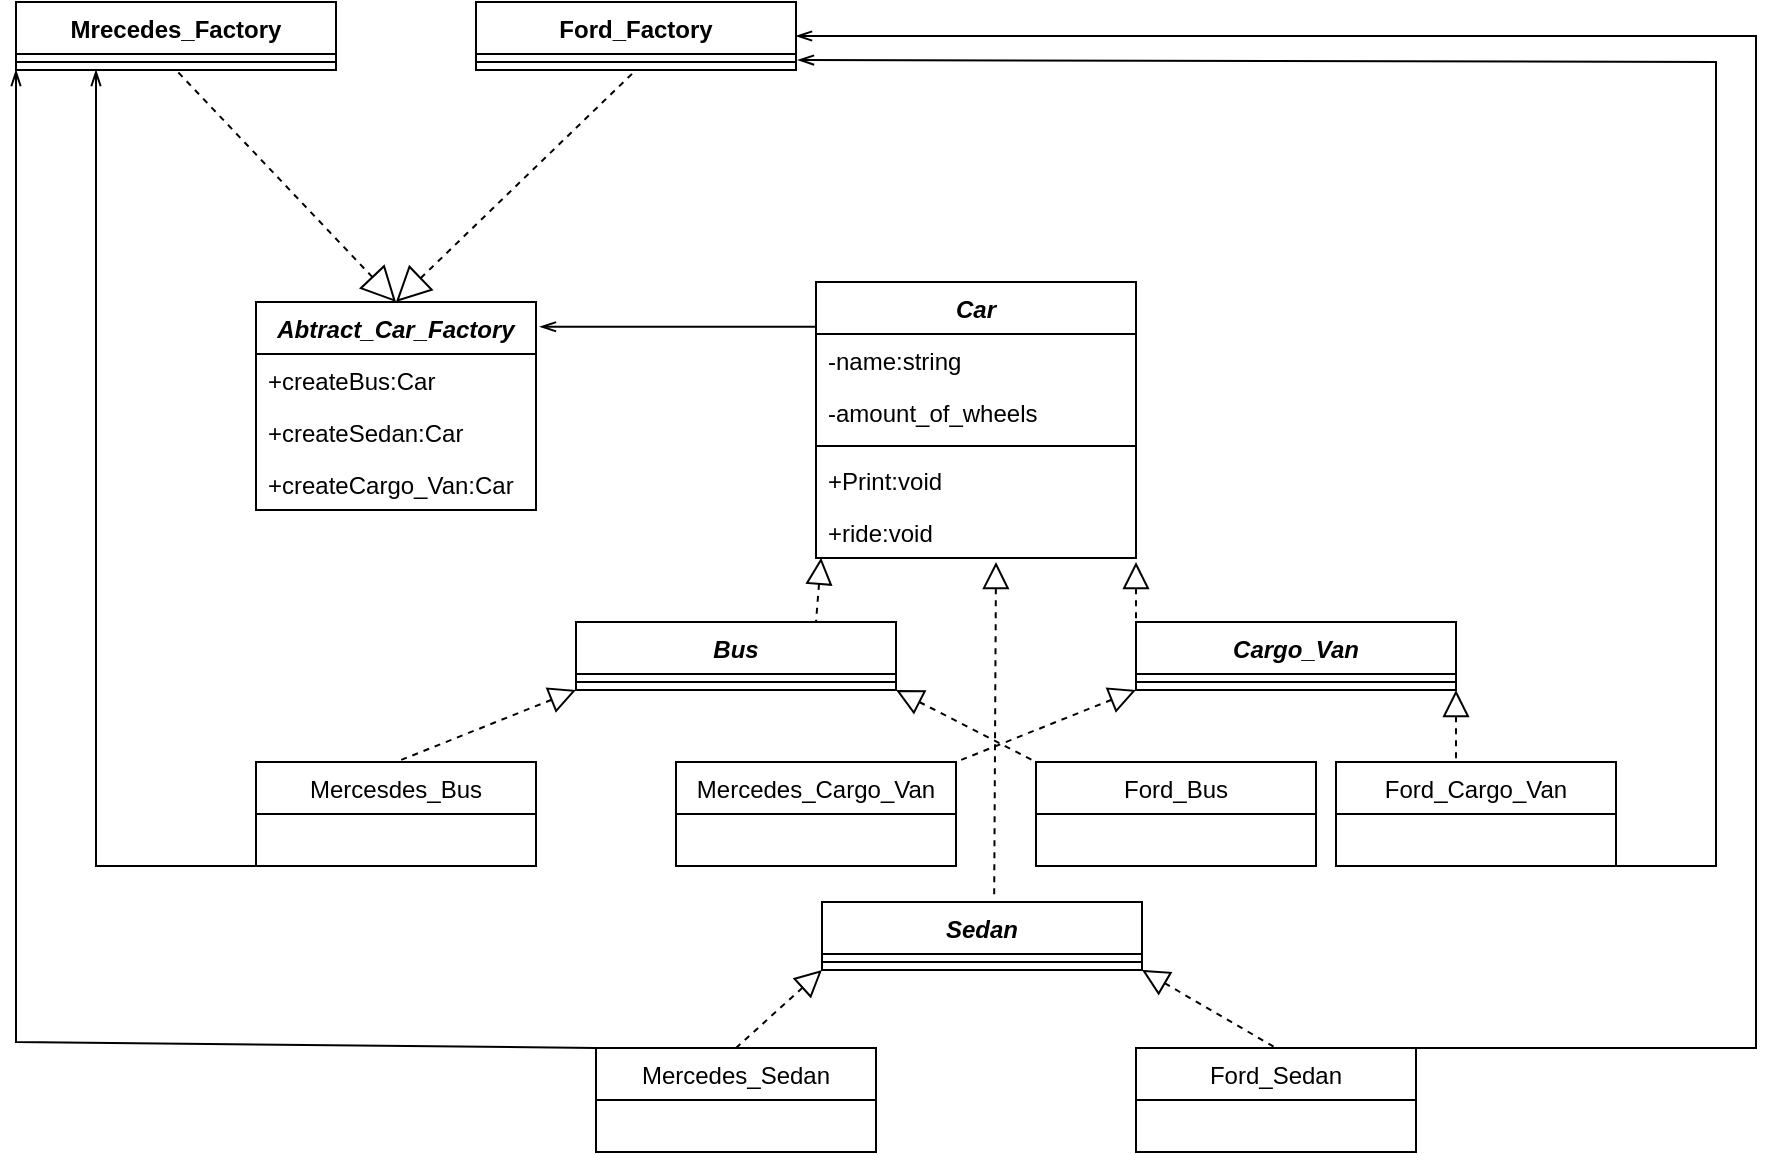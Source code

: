 <mxfile version="20.5.1" type="device"><diagram id="grRYNG2delJkBsL6uKe2" name="Страница 1"><mxGraphModel dx="2889" dy="1089" grid="1" gridSize="10" guides="1" tooltips="1" connect="1" arrows="1" fold="1" page="1" pageScale="1" pageWidth="827" pageHeight="1169" math="0" shadow="0"><root><mxCell id="0"/><mxCell id="1" parent="0"/><mxCell id="I_kFWkCnX0czVxBW808F-1" value="Car" style="swimlane;fontStyle=3;align=center;verticalAlign=top;childLayout=stackLayout;horizontal=1;startSize=26;horizontalStack=0;resizeParent=1;resizeParentMax=0;resizeLast=0;collapsible=1;marginBottom=0;" parent="1" vertex="1"><mxGeometry x="330" y="150" width="160" height="138" as="geometry"/></mxCell><mxCell id="I_kFWkCnX0czVxBW808F-2" value="-name:string" style="text;strokeColor=none;fillColor=none;align=left;verticalAlign=top;spacingLeft=4;spacingRight=4;overflow=hidden;rotatable=0;points=[[0,0.5],[1,0.5]];portConstraint=eastwest;" parent="I_kFWkCnX0czVxBW808F-1" vertex="1"><mxGeometry y="26" width="160" height="26" as="geometry"/></mxCell><mxCell id="I_kFWkCnX0czVxBW808F-5" value="-amount_of_wheels" style="text;strokeColor=none;fillColor=none;align=left;verticalAlign=top;spacingLeft=4;spacingRight=4;overflow=hidden;rotatable=0;points=[[0,0.5],[1,0.5]];portConstraint=eastwest;" parent="I_kFWkCnX0czVxBW808F-1" vertex="1"><mxGeometry y="52" width="160" height="26" as="geometry"/></mxCell><mxCell id="I_kFWkCnX0czVxBW808F-3" value="" style="line;strokeWidth=1;fillColor=none;align=left;verticalAlign=middle;spacingTop=-1;spacingLeft=3;spacingRight=3;rotatable=0;labelPosition=right;points=[];portConstraint=eastwest;strokeColor=inherit;" parent="I_kFWkCnX0czVxBW808F-1" vertex="1"><mxGeometry y="78" width="160" height="8" as="geometry"/></mxCell><mxCell id="I_kFWkCnX0czVxBW808F-4" value="+Print:void" style="text;strokeColor=none;fillColor=none;align=left;verticalAlign=top;spacingLeft=4;spacingRight=4;overflow=hidden;rotatable=0;points=[[0,0.5],[1,0.5]];portConstraint=eastwest;" parent="I_kFWkCnX0czVxBW808F-1" vertex="1"><mxGeometry y="86" width="160" height="26" as="geometry"/></mxCell><mxCell id="I_kFWkCnX0czVxBW808F-6" value="+ride:void" style="text;strokeColor=none;fillColor=none;align=left;verticalAlign=top;spacingLeft=4;spacingRight=4;overflow=hidden;rotatable=0;points=[[0,0.5],[1,0.5]];portConstraint=eastwest;" parent="I_kFWkCnX0czVxBW808F-1" vertex="1"><mxGeometry y="112" width="160" height="26" as="geometry"/></mxCell><mxCell id="I_kFWkCnX0czVxBW808F-8" value="Bus" style="swimlane;fontStyle=3;align=center;verticalAlign=top;childLayout=stackLayout;horizontal=1;startSize=26;horizontalStack=0;resizeParent=1;resizeParentMax=0;resizeLast=0;collapsible=1;marginBottom=0;" parent="1" vertex="1"><mxGeometry x="210" y="320" width="160" height="34" as="geometry"/></mxCell><mxCell id="I_kFWkCnX0czVxBW808F-10" value="" style="line;strokeWidth=1;fillColor=none;align=left;verticalAlign=middle;spacingTop=-1;spacingLeft=3;spacingRight=3;rotatable=0;labelPosition=right;points=[];portConstraint=eastwest;strokeColor=inherit;" parent="I_kFWkCnX0czVxBW808F-8" vertex="1"><mxGeometry y="26" width="160" height="8" as="geometry"/></mxCell><mxCell id="I_kFWkCnX0czVxBW808F-12" value="Sedan" style="swimlane;fontStyle=3;align=center;verticalAlign=top;childLayout=stackLayout;horizontal=1;startSize=26;horizontalStack=0;resizeParent=1;resizeParentMax=0;resizeLast=0;collapsible=1;marginBottom=0;" parent="1" vertex="1"><mxGeometry x="333" y="460" width="160" height="34" as="geometry"/></mxCell><mxCell id="I_kFWkCnX0czVxBW808F-14" value="" style="line;strokeWidth=1;fillColor=none;align=left;verticalAlign=middle;spacingTop=-1;spacingLeft=3;spacingRight=3;rotatable=0;labelPosition=right;points=[];portConstraint=eastwest;strokeColor=inherit;" parent="I_kFWkCnX0czVxBW808F-12" vertex="1"><mxGeometry y="26" width="160" height="8" as="geometry"/></mxCell><mxCell id="I_kFWkCnX0czVxBW808F-16" value="Cargo_Van" style="swimlane;fontStyle=3;align=center;verticalAlign=top;childLayout=stackLayout;horizontal=1;startSize=26;horizontalStack=0;resizeParent=1;resizeParentMax=0;resizeLast=0;collapsible=1;marginBottom=0;" parent="1" vertex="1"><mxGeometry x="490" y="320" width="160" height="34" as="geometry"/></mxCell><mxCell id="I_kFWkCnX0czVxBW808F-18" value="" style="line;strokeWidth=1;fillColor=none;align=left;verticalAlign=middle;spacingTop=-1;spacingLeft=3;spacingRight=3;rotatable=0;labelPosition=right;points=[];portConstraint=eastwest;strokeColor=inherit;" parent="I_kFWkCnX0czVxBW808F-16" vertex="1"><mxGeometry y="26" width="160" height="8" as="geometry"/></mxCell><mxCell id="I_kFWkCnX0czVxBW808F-24" value="Abtract_Car_Factory" style="swimlane;fontStyle=3;childLayout=stackLayout;horizontal=1;startSize=26;fillColor=none;horizontalStack=0;resizeParent=1;resizeParentMax=0;resizeLast=0;collapsible=1;marginBottom=0;" parent="1" vertex="1"><mxGeometry x="50" y="160" width="140" height="104" as="geometry"/></mxCell><mxCell id="I_kFWkCnX0czVxBW808F-25" value="+createBus:Car" style="text;strokeColor=none;fillColor=none;align=left;verticalAlign=top;spacingLeft=4;spacingRight=4;overflow=hidden;rotatable=0;points=[[0,0.5],[1,0.5]];portConstraint=eastwest;" parent="I_kFWkCnX0czVxBW808F-24" vertex="1"><mxGeometry y="26" width="140" height="26" as="geometry"/></mxCell><mxCell id="I_kFWkCnX0czVxBW808F-26" value="+createSedan:Car" style="text;strokeColor=none;fillColor=none;align=left;verticalAlign=top;spacingLeft=4;spacingRight=4;overflow=hidden;rotatable=0;points=[[0,0.5],[1,0.5]];portConstraint=eastwest;" parent="I_kFWkCnX0czVxBW808F-24" vertex="1"><mxGeometry y="52" width="140" height="26" as="geometry"/></mxCell><mxCell id="I_kFWkCnX0czVxBW808F-27" value="+createCargo_Van:Car" style="text;strokeColor=none;fillColor=none;align=left;verticalAlign=top;spacingLeft=4;spacingRight=4;overflow=hidden;rotatable=0;points=[[0,0.5],[1,0.5]];portConstraint=eastwest;" parent="I_kFWkCnX0czVxBW808F-24" vertex="1"><mxGeometry y="78" width="140" height="26" as="geometry"/></mxCell><mxCell id="I_kFWkCnX0czVxBW808F-30" value="" style="endArrow=none;html=1;rounded=0;endSize=15;exitX=1.014;exitY=0.119;exitDx=0;exitDy=0;exitPerimeter=0;entryX=-0.001;entryY=-0.141;entryDx=0;entryDy=0;entryPerimeter=0;startArrow=openThin;startFill=0;" parent="1" source="I_kFWkCnX0czVxBW808F-24" target="I_kFWkCnX0czVxBW808F-2" edge="1"><mxGeometry width="50" height="50" relative="1" as="geometry"><mxPoint x="230" y="170" as="sourcePoint"/><mxPoint x="280" y="120" as="targetPoint"/></mxGeometry></mxCell><mxCell id="I_kFWkCnX0czVxBW808F-31" value="Mrecedes_Factory" style="swimlane;fontStyle=1;align=center;verticalAlign=top;childLayout=stackLayout;horizontal=1;startSize=26;horizontalStack=0;resizeParent=1;resizeParentMax=0;resizeLast=0;collapsible=1;marginBottom=0;" parent="1" vertex="1"><mxGeometry x="-70" y="10" width="160" height="34" as="geometry"/></mxCell><mxCell id="I_kFWkCnX0czVxBW808F-33" value="" style="line;strokeWidth=1;fillColor=none;align=left;verticalAlign=middle;spacingTop=-1;spacingLeft=3;spacingRight=3;rotatable=0;labelPosition=right;points=[];portConstraint=eastwest;strokeColor=inherit;" parent="I_kFWkCnX0czVxBW808F-31" vertex="1"><mxGeometry y="26" width="160" height="8" as="geometry"/></mxCell><mxCell id="I_kFWkCnX0czVxBW808F-35" value="Ford_Factory" style="swimlane;fontStyle=1;align=center;verticalAlign=top;childLayout=stackLayout;horizontal=1;startSize=26;horizontalStack=0;resizeParent=1;resizeParentMax=0;resizeLast=0;collapsible=1;marginBottom=0;" parent="1" vertex="1"><mxGeometry x="160" y="10" width="160" height="34" as="geometry"/></mxCell><mxCell id="I_kFWkCnX0czVxBW808F-36" value="" style="line;strokeWidth=1;fillColor=none;align=left;verticalAlign=middle;spacingTop=-1;spacingLeft=3;spacingRight=3;rotatable=0;labelPosition=right;points=[];portConstraint=eastwest;strokeColor=inherit;" parent="I_kFWkCnX0czVxBW808F-35" vertex="1"><mxGeometry y="26" width="160" height="8" as="geometry"/></mxCell><mxCell id="I_kFWkCnX0czVxBW808F-37" value="" style="endArrow=none;dashed=1;html=1;rounded=0;endSize=15;entryX=0.5;entryY=1;entryDx=0;entryDy=0;exitX=0.5;exitY=0;exitDx=0;exitDy=0;startArrow=block;startFill=0;startSize=15;" parent="1" source="I_kFWkCnX0czVxBW808F-24" target="I_kFWkCnX0czVxBW808F-31" edge="1"><mxGeometry width="50" height="50" relative="1" as="geometry"><mxPoint y="140" as="sourcePoint"/><mxPoint x="50" y="90" as="targetPoint"/></mxGeometry></mxCell><mxCell id="I_kFWkCnX0czVxBW808F-38" value="" style="endArrow=none;dashed=1;html=1;rounded=0;endSize=15;entryX=0.5;entryY=1;entryDx=0;entryDy=0;exitX=0.5;exitY=0;exitDx=0;exitDy=0;endFill=0;startArrow=block;startFill=0;startSize=15;" parent="1" source="I_kFWkCnX0czVxBW808F-24" target="I_kFWkCnX0czVxBW808F-35" edge="1"><mxGeometry width="50" height="50" relative="1" as="geometry"><mxPoint x="130" y="170" as="sourcePoint"/><mxPoint x="20" y="54" as="targetPoint"/></mxGeometry></mxCell><mxCell id="I_kFWkCnX0czVxBW808F-46" value="" style="endArrow=none;html=1;rounded=0;startSize=11;endSize=7;entryX=0.538;entryY=-0.025;entryDx=0;entryDy=0;startArrow=block;startFill=0;dashed=1;entryPerimeter=0;" parent="1" target="I_kFWkCnX0czVxBW808F-12" edge="1"><mxGeometry width="50" height="50" relative="1" as="geometry"><mxPoint x="420" y="290" as="sourcePoint"/><mxPoint x="200" y="220" as="targetPoint"/></mxGeometry></mxCell><mxCell id="I_kFWkCnX0czVxBW808F-47" value="" style="endArrow=none;html=1;rounded=0;startSize=11;endSize=7;entryX=0;entryY=0.5;entryDx=0;entryDy=0;startArrow=block;startFill=0;dashed=1;" parent="1" target="I_kFWkCnX0czVxBW808F-16" edge="1"><mxGeometry width="50" height="50" relative="1" as="geometry"><mxPoint x="490" y="290" as="sourcePoint"/><mxPoint x="200" y="220" as="targetPoint"/><Array as="points"><mxPoint x="490" y="290"/></Array></mxGeometry></mxCell><mxCell id="I_kFWkCnX0czVxBW808F-48" value="" style="endArrow=none;html=1;rounded=0;startSize=11;endSize=7;entryX=0.75;entryY=0;entryDx=0;entryDy=0;exitX=0.016;exitY=0.994;exitDx=0;exitDy=0;dashed=1;startArrow=block;startFill=0;exitPerimeter=0;" parent="1" source="I_kFWkCnX0czVxBW808F-6" target="I_kFWkCnX0czVxBW808F-8" edge="1"><mxGeometry width="50" height="50" relative="1" as="geometry"><mxPoint x="360" y="280" as="sourcePoint"/><mxPoint x="410" y="230" as="targetPoint"/><Array as="points"/></mxGeometry></mxCell><mxCell id="0Oq9oxFhgc67DCiMA8Fb-1" value="Mercesdes_Bus" style="swimlane;fontStyle=0;childLayout=stackLayout;horizontal=1;startSize=26;fillColor=none;horizontalStack=0;resizeParent=1;resizeParentMax=0;resizeLast=0;collapsible=1;marginBottom=0;" vertex="1" parent="1"><mxGeometry x="50" y="390" width="140" height="52" as="geometry"/></mxCell><mxCell id="0Oq9oxFhgc67DCiMA8Fb-5" value="Ford_Bus" style="swimlane;fontStyle=0;childLayout=stackLayout;horizontal=1;startSize=26;fillColor=none;horizontalStack=0;resizeParent=1;resizeParentMax=0;resizeLast=0;collapsible=1;marginBottom=0;" vertex="1" parent="1"><mxGeometry x="440" y="390" width="140" height="52" as="geometry"/></mxCell><mxCell id="0Oq9oxFhgc67DCiMA8Fb-6" value="Mercedes_Sedan" style="swimlane;fontStyle=0;childLayout=stackLayout;horizontal=1;startSize=26;fillColor=none;horizontalStack=0;resizeParent=1;resizeParentMax=0;resizeLast=0;collapsible=1;marginBottom=0;" vertex="1" parent="1"><mxGeometry x="220" y="533" width="140" height="52" as="geometry"/></mxCell><mxCell id="0Oq9oxFhgc67DCiMA8Fb-7" value="Ford_Sedan" style="swimlane;fontStyle=0;childLayout=stackLayout;horizontal=1;startSize=26;fillColor=none;horizontalStack=0;resizeParent=1;resizeParentMax=0;resizeLast=0;collapsible=1;marginBottom=0;" vertex="1" parent="1"><mxGeometry x="490" y="533" width="140" height="52" as="geometry"/></mxCell><mxCell id="0Oq9oxFhgc67DCiMA8Fb-8" value="Mercedes_Cargo_Van" style="swimlane;fontStyle=0;childLayout=stackLayout;horizontal=1;startSize=26;fillColor=none;horizontalStack=0;resizeParent=1;resizeParentMax=0;resizeLast=0;collapsible=1;marginBottom=0;" vertex="1" parent="1"><mxGeometry x="260" y="390" width="140" height="52" as="geometry"/></mxCell><mxCell id="0Oq9oxFhgc67DCiMA8Fb-9" value="Ford_Cargo_Van" style="swimlane;fontStyle=0;childLayout=stackLayout;horizontal=1;startSize=26;fillColor=none;horizontalStack=0;resizeParent=1;resizeParentMax=0;resizeLast=0;collapsible=1;marginBottom=0;" vertex="1" parent="1"><mxGeometry x="590" y="390" width="140" height="52" as="geometry"/></mxCell><mxCell id="0Oq9oxFhgc67DCiMA8Fb-10" value="" style="endArrow=none;html=1;rounded=0;startSize=11;endSize=7;entryX=0.5;entryY=0;entryDx=0;entryDy=0;exitX=1;exitY=1;exitDx=0;exitDy=0;dashed=1;startArrow=block;startFill=0;" edge="1" parent="1" source="I_kFWkCnX0czVxBW808F-12" target="0Oq9oxFhgc67DCiMA8Fb-7"><mxGeometry width="50" height="50" relative="1" as="geometry"><mxPoint x="342.56" y="297.844" as="sourcePoint"/><mxPoint x="300" y="510" as="targetPoint"/><Array as="points"/></mxGeometry></mxCell><mxCell id="0Oq9oxFhgc67DCiMA8Fb-11" value="" style="endArrow=none;html=1;rounded=0;startSize=11;endSize=7;entryX=0.5;entryY=0;entryDx=0;entryDy=0;exitX=0;exitY=1;exitDx=0;exitDy=0;dashed=1;startArrow=block;startFill=0;" edge="1" parent="1" source="I_kFWkCnX0czVxBW808F-12" target="0Oq9oxFhgc67DCiMA8Fb-6"><mxGeometry width="50" height="50" relative="1" as="geometry"><mxPoint x="480" y="454" as="sourcePoint"/><mxPoint x="480" y="480" as="targetPoint"/><Array as="points"/></mxGeometry></mxCell><mxCell id="0Oq9oxFhgc67DCiMA8Fb-12" value="" style="endArrow=none;html=1;rounded=0;startSize=11;endSize=7;exitX=0;exitY=1;exitDx=0;exitDy=0;dashed=1;startArrow=block;startFill=0;entryX=1;entryY=0;entryDx=0;entryDy=0;" edge="1" parent="1" source="I_kFWkCnX0czVxBW808F-16" target="0Oq9oxFhgc67DCiMA8Fb-8"><mxGeometry width="50" height="50" relative="1" as="geometry"><mxPoint x="560" y="454" as="sourcePoint"/><mxPoint x="490" y="390" as="targetPoint"/><Array as="points"/></mxGeometry></mxCell><mxCell id="0Oq9oxFhgc67DCiMA8Fb-13" value="" style="endArrow=none;html=1;rounded=0;startSize=11;endSize=7;exitX=1;exitY=1;exitDx=0;exitDy=0;dashed=1;startArrow=block;startFill=0;" edge="1" parent="1" source="I_kFWkCnX0czVxBW808F-16"><mxGeometry width="50" height="50" relative="1" as="geometry"><mxPoint x="580" y="364" as="sourcePoint"/><mxPoint x="650" y="390" as="targetPoint"/><Array as="points"/></mxGeometry></mxCell><mxCell id="0Oq9oxFhgc67DCiMA8Fb-14" value="" style="endArrow=none;html=1;rounded=0;startSize=11;endSize=7;entryX=0;entryY=0;entryDx=0;entryDy=0;dashed=1;startArrow=block;startFill=0;exitX=1;exitY=1;exitDx=0;exitDy=0;" edge="1" parent="1" source="I_kFWkCnX0czVxBW808F-8" target="0Oq9oxFhgc67DCiMA8Fb-5"><mxGeometry width="50" height="50" relative="1" as="geometry"><mxPoint x="340" y="360" as="sourcePoint"/><mxPoint x="640" y="480" as="targetPoint"/><Array as="points"/></mxGeometry></mxCell><mxCell id="0Oq9oxFhgc67DCiMA8Fb-15" value="" style="endArrow=none;html=1;rounded=0;startSize=11;endSize=7;entryX=0.5;entryY=0;entryDx=0;entryDy=0;dashed=1;startArrow=block;startFill=0;exitX=0;exitY=1;exitDx=0;exitDy=0;" edge="1" parent="1" source="I_kFWkCnX0czVxBW808F-8" target="0Oq9oxFhgc67DCiMA8Fb-1"><mxGeometry width="50" height="50" relative="1" as="geometry"><mxPoint x="290" y="530" as="sourcePoint"/><mxPoint x="640" y="480" as="targetPoint"/><Array as="points"/></mxGeometry></mxCell><mxCell id="0Oq9oxFhgc67DCiMA8Fb-16" value="" style="endArrow=none;html=1;rounded=0;endSize=15;entryX=0;entryY=1;entryDx=0;entryDy=0;startArrow=openThin;startFill=0;exitX=0.25;exitY=1;exitDx=0;exitDy=0;" edge="1" parent="1" source="I_kFWkCnX0czVxBW808F-31" target="0Oq9oxFhgc67DCiMA8Fb-1"><mxGeometry width="50" height="50" relative="1" as="geometry"><mxPoint x="-70" y="40" as="sourcePoint"/><mxPoint x="339.84" y="182.334" as="targetPoint"/><Array as="points"><mxPoint x="-30" y="442"/></Array></mxGeometry></mxCell><mxCell id="0Oq9oxFhgc67DCiMA8Fb-17" value="" style="endArrow=none;html=1;rounded=0;endSize=15;startArrow=openThin;startFill=0;entryX=0;entryY=0;entryDx=0;entryDy=0;exitX=0;exitY=1;exitDx=0;exitDy=0;" edge="1" parent="1" source="I_kFWkCnX0czVxBW808F-31" target="0Oq9oxFhgc67DCiMA8Fb-6"><mxGeometry width="50" height="50" relative="1" as="geometry"><mxPoint x="-60" y="60" as="sourcePoint"/><mxPoint x="410" y="520" as="targetPoint"/><Array as="points"><mxPoint x="-70" y="530"/></Array></mxGeometry></mxCell><mxCell id="0Oq9oxFhgc67DCiMA8Fb-18" value="" style="endArrow=none;html=1;rounded=0;endSize=15;startArrow=openThin;startFill=0;entryX=1;entryY=0;entryDx=0;entryDy=0;exitX=1;exitY=0.5;exitDx=0;exitDy=0;" edge="1" parent="1" source="I_kFWkCnX0czVxBW808F-35" target="0Oq9oxFhgc67DCiMA8Fb-7"><mxGeometry width="50" height="50" relative="1" as="geometry"><mxPoint x="-60" y="54" as="sourcePoint"/><mxPoint x="260" y="543" as="targetPoint"/><Array as="points"><mxPoint x="800" y="27"/><mxPoint x="800" y="533"/></Array></mxGeometry></mxCell><mxCell id="0Oq9oxFhgc67DCiMA8Fb-19" value="" style="endArrow=none;html=1;rounded=0;endSize=15;startArrow=openThin;startFill=0;entryX=1;entryY=1;entryDx=0;entryDy=0;exitX=1.006;exitY=0.375;exitDx=0;exitDy=0;exitPerimeter=0;" edge="1" parent="1" source="I_kFWkCnX0czVxBW808F-36" target="0Oq9oxFhgc67DCiMA8Fb-9"><mxGeometry width="50" height="50" relative="1" as="geometry"><mxPoint x="330" y="37" as="sourcePoint"/><mxPoint x="640" y="543" as="targetPoint"/><Array as="points"><mxPoint x="780" y="40"/><mxPoint x="780" y="442"/></Array></mxGeometry></mxCell></root></mxGraphModel></diagram></mxfile>